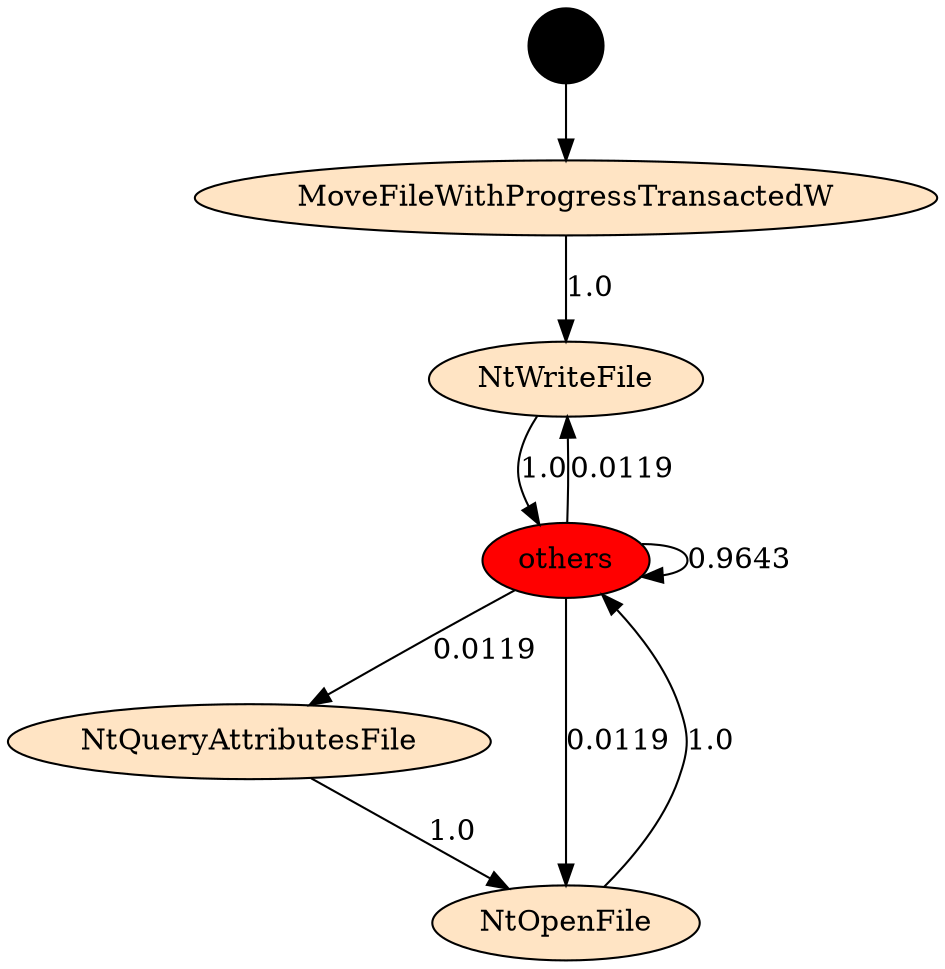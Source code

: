 digraph "./API_PER_CATEGORY/MoveFile.exe_4116_Files and I_O (Local file system)_API_per_Category_Transition_Matrix" {
	MoveFileWithProgressTransactedW [label=MoveFileWithProgressTransactedW fillcolor=bisque style=filled]
	NtWriteFile [label=NtWriteFile fillcolor=bisque style=filled]
	MoveFileWithProgressTransactedW -> NtWriteFile [label=1.0]
	Start [label="" fillcolor=black fontcolor=white shape=circle style=filled]
	Start -> MoveFileWithProgressTransactedW
	NtWriteFile [label=NtWriteFile fillcolor=bisque style=filled]
	others [label=others fillcolor=red style=filled]
	NtWriteFile -> others [label=1.0]
	others [label=others fillcolor=red style=filled]
	NtWriteFile [label=NtWriteFile fillcolor=bisque style=filled]
	others -> NtWriteFile [label=0.0119]
	others [label=others fillcolor=red style=filled]
	others [label=others fillcolor=red style=filled]
	others -> others [label=0.9643]
	others [label=others fillcolor=red style=filled]
	NtQueryAttributesFile [label=NtQueryAttributesFile fillcolor=bisque style=filled]
	others -> NtQueryAttributesFile [label=0.0119]
	others [label=others fillcolor=red style=filled]
	NtOpenFile [label=NtOpenFile fillcolor=bisque style=filled]
	others -> NtOpenFile [label=0.0119]
	NtQueryAttributesFile [label=NtQueryAttributesFile fillcolor=bisque style=filled]
	NtOpenFile [label=NtOpenFile fillcolor=bisque style=filled]
	NtQueryAttributesFile -> NtOpenFile [label=1.0]
	NtOpenFile [label=NtOpenFile fillcolor=bisque style=filled]
	others [label=others fillcolor=red style=filled]
	NtOpenFile -> others [label=1.0]
}
